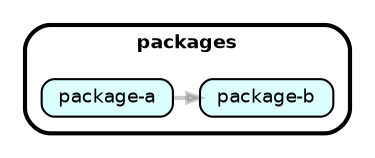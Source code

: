     strict digraph "dependency-cruiser output"{
        rankdir="LR" splines="true" overlap="false" nodesep="0.16" ranksep="0.18" fontname="Helvetica-bold" fontsize="9" style="rounded,bold,filled" fillcolor="#ffffff" compound="true"
        node [shape="box" style="rounded, filled" height="0.2" color="black" fillcolor="#ffffcc" fontcolor="black" fontname="Helvetica" fontsize="9"]
        edge [arrowhead="normal" arrowsize="0.6" penwidth="2.0" color="#00000033" fontname="Helvetica" fontsize="9"]

        subgraph "cluster_packages" {
        label="packages"
        "package-a" [label="package-a" fillcolor="#ddfeff"]
        "package-b" [label="package-b" fillcolor="#ddfeff"]
        }
        "package-a" -> "package-b"
    }
